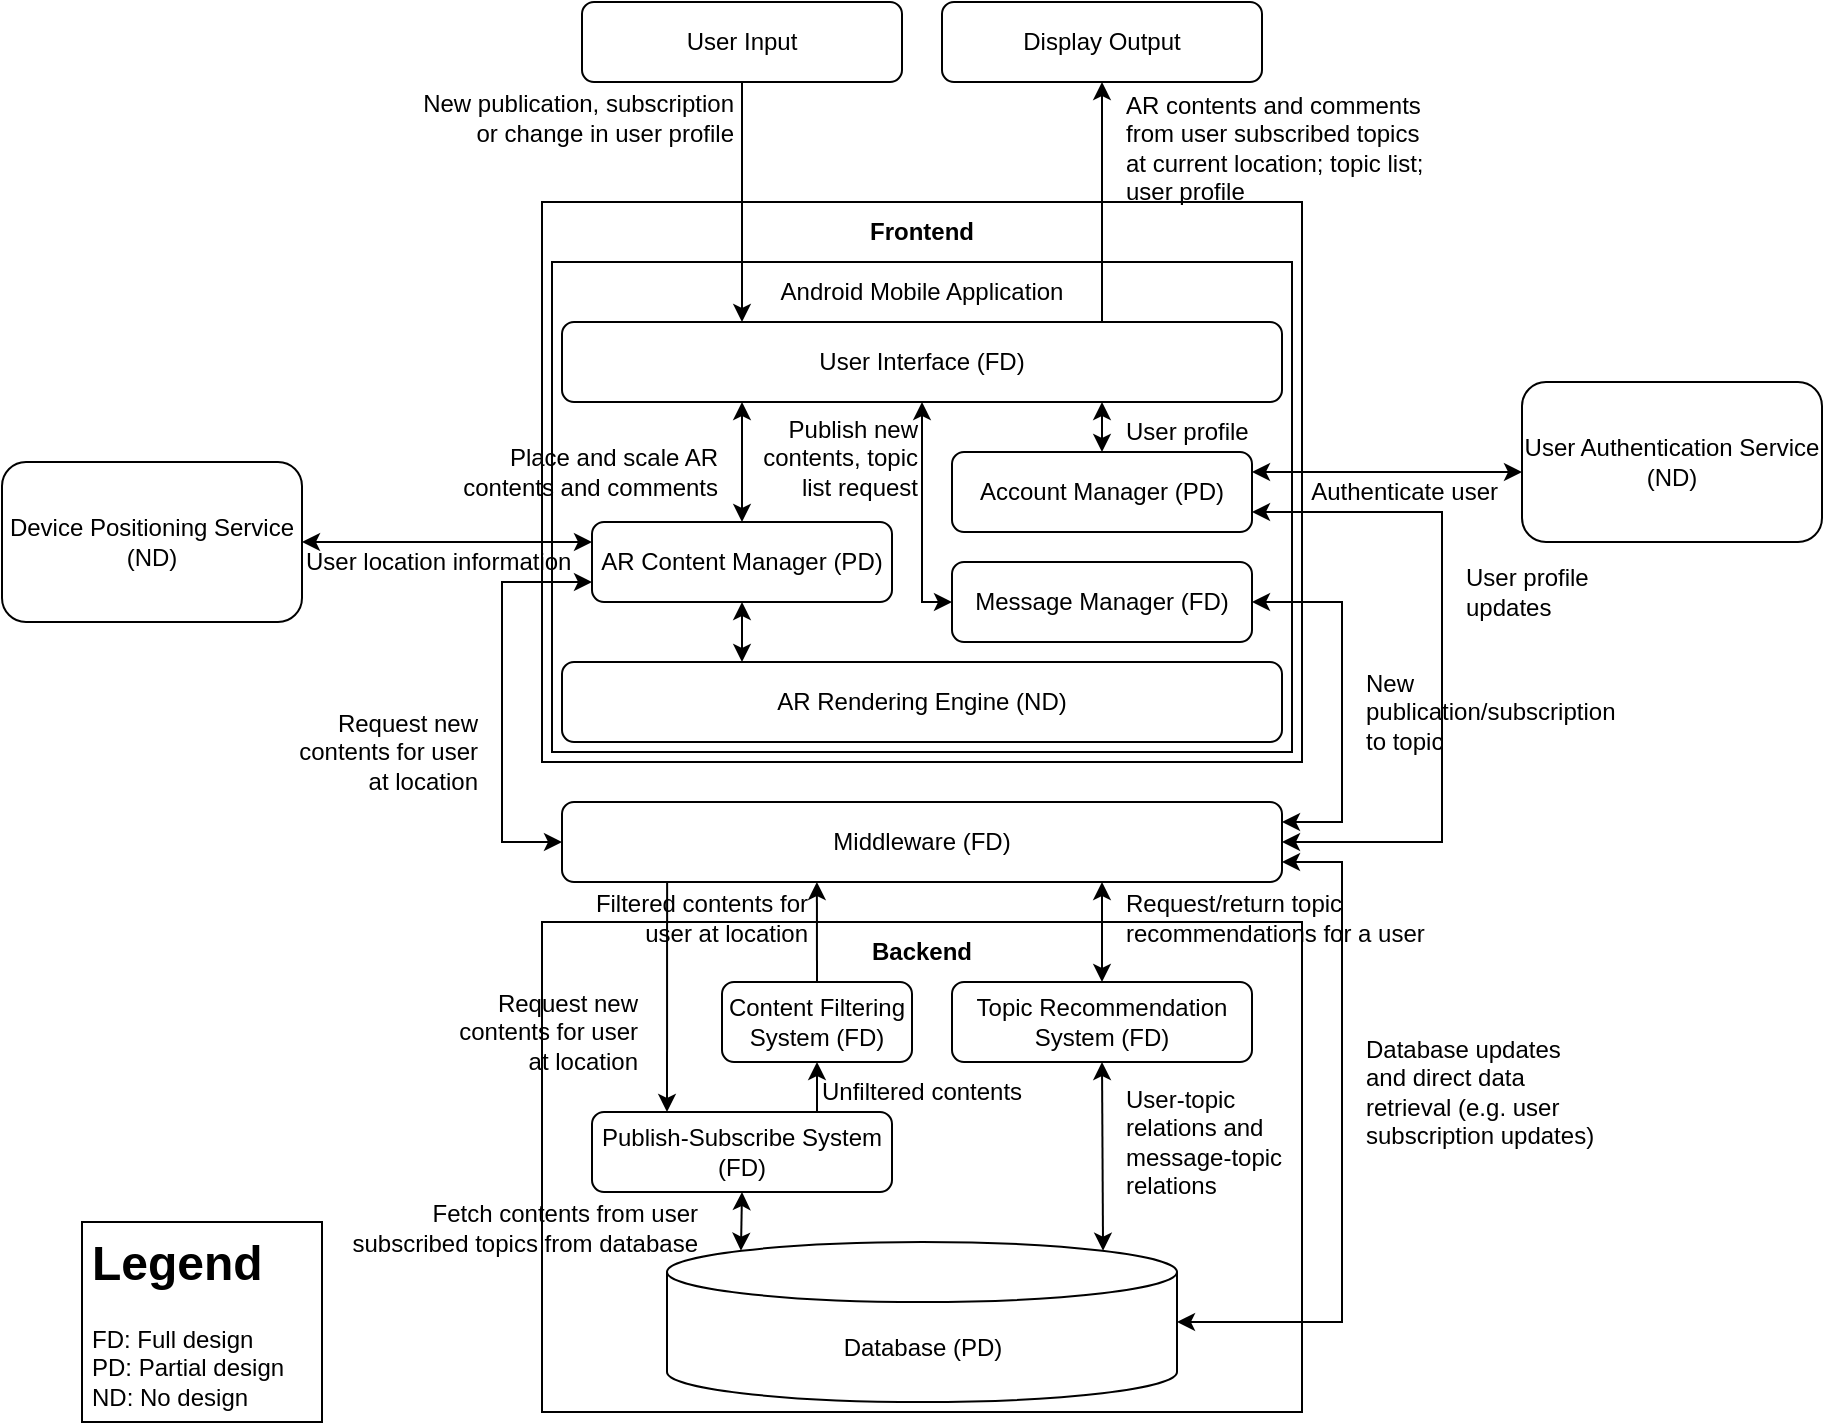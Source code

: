 <mxfile version="20.0.3" type="device"><diagram id="nxgbNoaj4WDCexIfF0hr" name="Page-1"><mxGraphModel dx="2111" dy="1815" grid="1" gridSize="10" guides="1" tooltips="1" connect="1" arrows="1" fold="1" page="1" pageScale="1" pageWidth="850" pageHeight="1100" math="0" shadow="0"><root><mxCell id="0"/><mxCell id="1" parent="0"/><mxCell id="a8CHNs-KdCM6dbwCj0v3-1" value="" style="rounded=0;whiteSpace=wrap;html=1;" parent="1" vertex="1"><mxGeometry x="260" y="30" width="380" height="280" as="geometry"/></mxCell><mxCell id="a8CHNs-KdCM6dbwCj0v3-2" value="" style="rounded=0;whiteSpace=wrap;html=1;" parent="1" vertex="1"><mxGeometry x="265" y="60" width="370" height="245" as="geometry"/></mxCell><mxCell id="a8CHNs-KdCM6dbwCj0v3-3" value="Android Mobile Application" style="text;html=1;strokeColor=none;fillColor=none;align=center;verticalAlign=middle;whiteSpace=wrap;rounded=0;" parent="1" vertex="1"><mxGeometry x="260" y="60" width="380" height="30" as="geometry"/></mxCell><mxCell id="a8CHNs-KdCM6dbwCj0v3-4" value="&lt;b&gt;Frontend&lt;/b&gt;" style="text;html=1;strokeColor=none;fillColor=none;align=center;verticalAlign=middle;whiteSpace=wrap;rounded=0;" parent="1" vertex="1"><mxGeometry x="260" y="30" width="380" height="30" as="geometry"/></mxCell><mxCell id="a8CHNs-KdCM6dbwCj0v3-5" value="" style="rounded=0;whiteSpace=wrap;html=1;" parent="1" vertex="1"><mxGeometry x="260" y="390" width="380" height="245" as="geometry"/></mxCell><mxCell id="a8CHNs-KdCM6dbwCj0v3-6" value="User Interface (FD)" style="rounded=1;whiteSpace=wrap;html=1;" parent="1" vertex="1"><mxGeometry x="270" y="90" width="360" height="40" as="geometry"/></mxCell><mxCell id="a8CHNs-KdCM6dbwCj0v3-7" value="AR Content Manager (PD)" style="rounded=1;whiteSpace=wrap;html=1;" parent="1" vertex="1"><mxGeometry x="285" y="190" width="150" height="40" as="geometry"/></mxCell><mxCell id="a8CHNs-KdCM6dbwCj0v3-8" value="AR Rendering Engine (ND)" style="rounded=1;whiteSpace=wrap;html=1;" parent="1" vertex="1"><mxGeometry x="270" y="260" width="360" height="40" as="geometry"/></mxCell><mxCell id="a8CHNs-KdCM6dbwCj0v3-9" value="&lt;b&gt;Backend&lt;/b&gt;" style="text;html=1;strokeColor=none;fillColor=none;align=center;verticalAlign=middle;whiteSpace=wrap;rounded=0;" parent="1" vertex="1"><mxGeometry x="260" y="390" width="380" height="30" as="geometry"/></mxCell><mxCell id="a8CHNs-KdCM6dbwCj0v3-10" value="Database (PD)" style="shape=cylinder3;whiteSpace=wrap;html=1;boundedLbl=1;backgroundOutline=1;size=15;" parent="1" vertex="1"><mxGeometry x="322.5" y="550" width="255" height="80" as="geometry"/></mxCell><mxCell id="a8CHNs-KdCM6dbwCj0v3-11" value="Topic Recommendation System (FD)" style="rounded=1;whiteSpace=wrap;html=1;" parent="1" vertex="1"><mxGeometry x="465" y="420" width="150" height="40" as="geometry"/></mxCell><mxCell id="a8CHNs-KdCM6dbwCj0v3-12" value="Publish-Subscribe System (FD)" style="rounded=1;whiteSpace=wrap;html=1;" parent="1" vertex="1"><mxGeometry x="285" y="485" width="150" height="40" as="geometry"/></mxCell><mxCell id="a8CHNs-KdCM6dbwCj0v3-13" value="Content Filtering System (FD)" style="rounded=1;whiteSpace=wrap;html=1;" parent="1" vertex="1"><mxGeometry x="350" y="420" width="95" height="40" as="geometry"/></mxCell><mxCell id="a8CHNs-KdCM6dbwCj0v3-14" value="Account Manager (PD)" style="rounded=1;whiteSpace=wrap;html=1;strokeWidth=1;" parent="1" vertex="1"><mxGeometry x="465" y="155" width="150" height="40" as="geometry"/></mxCell><mxCell id="a8CHNs-KdCM6dbwCj0v3-15" value="User Input" style="rounded=1;whiteSpace=wrap;html=1;" parent="1" vertex="1"><mxGeometry x="280" y="-70" width="160" height="40" as="geometry"/></mxCell><mxCell id="a8CHNs-KdCM6dbwCj0v3-16" value="Display Output" style="rounded=1;whiteSpace=wrap;html=1;" parent="1" vertex="1"><mxGeometry x="460" y="-70" width="160" height="40" as="geometry"/></mxCell><mxCell id="a8CHNs-KdCM6dbwCj0v3-17" value="" style="endArrow=classic;html=1;rounded=0;exitX=0.5;exitY=1;exitDx=0;exitDy=0;entryX=0.25;entryY=0;entryDx=0;entryDy=0;" parent="1" source="a8CHNs-KdCM6dbwCj0v3-15" target="a8CHNs-KdCM6dbwCj0v3-6" edge="1"><mxGeometry width="50" height="50" relative="1" as="geometry"><mxPoint x="580" y="405" as="sourcePoint"/><mxPoint x="790" y="225" as="targetPoint"/></mxGeometry></mxCell><mxCell id="a8CHNs-KdCM6dbwCj0v3-18" value="" style="endArrow=classic;startArrow=classic;html=1;rounded=0;exitX=0.5;exitY=0;exitDx=0;exitDy=0;entryX=0.75;entryY=1;entryDx=0;entryDy=0;" parent="1" source="a8CHNs-KdCM6dbwCj0v3-14" target="a8CHNs-KdCM6dbwCj0v3-6" edge="1"><mxGeometry width="50" height="50" relative="1" as="geometry"><mxPoint x="480" y="355" as="sourcePoint"/><mxPoint x="530" y="305" as="targetPoint"/></mxGeometry></mxCell><mxCell id="a8CHNs-KdCM6dbwCj0v3-19" value="" style="endArrow=classic;startArrow=classic;html=1;rounded=0;exitX=0.5;exitY=0;exitDx=0;exitDy=0;entryX=0.25;entryY=1;entryDx=0;entryDy=0;" parent="1" source="a8CHNs-KdCM6dbwCj0v3-7" target="a8CHNs-KdCM6dbwCj0v3-6" edge="1"><mxGeometry width="50" height="50" relative="1" as="geometry"><mxPoint x="480" y="355" as="sourcePoint"/><mxPoint x="530" y="305" as="targetPoint"/></mxGeometry></mxCell><mxCell id="a8CHNs-KdCM6dbwCj0v3-20" value="" style="endArrow=classic;startArrow=classic;html=1;rounded=0;exitX=0.5;exitY=1;exitDx=0;exitDy=0;entryX=0.25;entryY=0;entryDx=0;entryDy=0;" parent="1" source="a8CHNs-KdCM6dbwCj0v3-7" target="a8CHNs-KdCM6dbwCj0v3-8" edge="1"><mxGeometry width="50" height="50" relative="1" as="geometry"><mxPoint x="355" y="240" as="sourcePoint"/><mxPoint x="525" y="340" as="targetPoint"/></mxGeometry></mxCell><mxCell id="a8CHNs-KdCM6dbwCj0v3-21" value="" style="endArrow=classic;html=1;rounded=0;entryX=0.5;entryY=1;entryDx=0;entryDy=0;exitX=0.75;exitY=0;exitDx=0;exitDy=0;" parent="1" source="a8CHNs-KdCM6dbwCj0v3-6" target="a8CHNs-KdCM6dbwCj0v3-16" edge="1"><mxGeometry width="50" height="50" relative="1" as="geometry"><mxPoint x="670" y="170" as="sourcePoint"/><mxPoint x="530" y="305" as="targetPoint"/></mxGeometry></mxCell><mxCell id="a8CHNs-KdCM6dbwCj0v3-22" value="Middleware (FD)" style="rounded=1;whiteSpace=wrap;html=1;strokeWidth=1;" parent="1" vertex="1"><mxGeometry x="270" y="330" width="360" height="40" as="geometry"/></mxCell><mxCell id="a8CHNs-KdCM6dbwCj0v3-23" value="" style="endArrow=classic;startArrow=classic;html=1;rounded=0;entryX=0.75;entryY=1;entryDx=0;entryDy=0;exitX=0.5;exitY=0;exitDx=0;exitDy=0;" parent="1" source="a8CHNs-KdCM6dbwCj0v3-11" target="a8CHNs-KdCM6dbwCj0v3-22" edge="1"><mxGeometry width="50" height="50" relative="1" as="geometry"><mxPoint x="370" y="670" as="sourcePoint"/><mxPoint x="420" y="620" as="targetPoint"/></mxGeometry></mxCell><mxCell id="a8CHNs-KdCM6dbwCj0v3-24" value="" style="endArrow=classic;startArrow=classic;html=1;rounded=0;exitX=0.5;exitY=1;exitDx=0;exitDy=0;entryX=0.145;entryY=0;entryDx=0;entryDy=4.35;entryPerimeter=0;" parent="1" source="a8CHNs-KdCM6dbwCj0v3-12" target="a8CHNs-KdCM6dbwCj0v3-10" edge="1"><mxGeometry width="50" height="50" relative="1" as="geometry"><mxPoint x="370" y="650" as="sourcePoint"/><mxPoint x="420" y="600" as="targetPoint"/></mxGeometry></mxCell><mxCell id="a8CHNs-KdCM6dbwCj0v3-25" value="" style="endArrow=classic;startArrow=classic;html=1;rounded=0;exitX=0.5;exitY=1;exitDx=0;exitDy=0;entryX=0.855;entryY=0;entryDx=0;entryDy=4.35;entryPerimeter=0;" parent="1" source="a8CHNs-KdCM6dbwCj0v3-11" target="a8CHNs-KdCM6dbwCj0v3-10" edge="1"><mxGeometry width="50" height="50" relative="1" as="geometry"><mxPoint x="370" y="650" as="sourcePoint"/><mxPoint x="420" y="600" as="targetPoint"/></mxGeometry></mxCell><mxCell id="a8CHNs-KdCM6dbwCj0v3-26" value="" style="endArrow=classic;startArrow=classic;html=1;rounded=0;exitX=1;exitY=0.5;exitDx=0;exitDy=0;entryX=1;entryY=0.75;entryDx=0;entryDy=0;" parent="1" source="a8CHNs-KdCM6dbwCj0v3-22" target="a8CHNs-KdCM6dbwCj0v3-14" edge="1"><mxGeometry width="50" height="50" relative="1" as="geometry"><mxPoint x="620" y="475" as="sourcePoint"/><mxPoint x="670" y="425" as="targetPoint"/><Array as="points"><mxPoint x="710" y="350"/><mxPoint x="710" y="185"/></Array></mxGeometry></mxCell><mxCell id="a8CHNs-KdCM6dbwCj0v3-27" value="" style="endArrow=classic;startArrow=classic;html=1;rounded=0;entryX=0;entryY=0.5;entryDx=0;entryDy=0;exitX=0;exitY=0.75;exitDx=0;exitDy=0;" parent="1" source="a8CHNs-KdCM6dbwCj0v3-7" target="a8CHNs-KdCM6dbwCj0v3-22" edge="1"><mxGeometry width="50" height="50" relative="1" as="geometry"><mxPoint x="235" y="170" as="sourcePoint"/><mxPoint x="675" y="390" as="targetPoint"/><Array as="points"><mxPoint x="240" y="220"/><mxPoint x="240" y="350"/></Array></mxGeometry></mxCell><mxCell id="a8CHNs-KdCM6dbwCj0v3-28" value="User Authentication Service (ND)" style="rounded=1;whiteSpace=wrap;html=1;strokeWidth=1;" parent="1" vertex="1"><mxGeometry x="750" y="120" width="150" height="80" as="geometry"/></mxCell><mxCell id="a8CHNs-KdCM6dbwCj0v3-29" value="Device Positioning Service (ND)" style="rounded=1;whiteSpace=wrap;html=1;strokeWidth=1;" parent="1" vertex="1"><mxGeometry x="-10" y="160" width="150" height="80" as="geometry"/></mxCell><mxCell id="a8CHNs-KdCM6dbwCj0v3-30" value="" style="endArrow=classic;startArrow=classic;html=1;rounded=0;exitX=1;exitY=0.25;exitDx=0;exitDy=0;" parent="1" source="a8CHNs-KdCM6dbwCj0v3-14" edge="1"><mxGeometry width="50" height="50" relative="1" as="geometry"><mxPoint x="725" y="290" as="sourcePoint"/><mxPoint x="750" y="165" as="targetPoint"/><Array as="points"><mxPoint x="720" y="165"/></Array></mxGeometry></mxCell><mxCell id="a8CHNs-KdCM6dbwCj0v3-31" value="" style="endArrow=classic;startArrow=classic;html=1;rounded=0;exitX=1;exitY=0.5;exitDx=0;exitDy=0;entryX=0;entryY=0.25;entryDx=0;entryDy=0;" parent="1" source="a8CHNs-KdCM6dbwCj0v3-29" target="a8CHNs-KdCM6dbwCj0v3-7" edge="1"><mxGeometry width="50" height="50" relative="1" as="geometry"><mxPoint x="425" y="460" as="sourcePoint"/><mxPoint x="475" y="410" as="targetPoint"/></mxGeometry></mxCell><mxCell id="a8CHNs-KdCM6dbwCj0v3-32" value="" style="rounded=0;whiteSpace=wrap;html=1;strokeWidth=1;" parent="1" vertex="1"><mxGeometry x="30" y="540" width="120" height="100" as="geometry"/></mxCell><mxCell id="a8CHNs-KdCM6dbwCj0v3-33" value="&lt;h1&gt;Legend&lt;/h1&gt;&lt;div&gt;FD: Full design&lt;/div&gt;&lt;div&gt;PD: Partial design&lt;/div&gt;&lt;div&gt;ND: No design&lt;/div&gt;" style="text;html=1;strokeColor=none;fillColor=none;spacing=5;spacingTop=-20;whiteSpace=wrap;overflow=hidden;rounded=0;verticalAlign=bottom;" parent="1" vertex="1"><mxGeometry x="30" y="540" width="120" height="100" as="geometry"/></mxCell><mxCell id="a8CHNs-KdCM6dbwCj0v3-34" value="" style="endArrow=classic;html=1;rounded=0;exitX=0.75;exitY=0;exitDx=0;exitDy=0;entryX=0.5;entryY=1;entryDx=0;entryDy=0;" parent="1" source="a8CHNs-KdCM6dbwCj0v3-12" target="a8CHNs-KdCM6dbwCj0v3-13" edge="1"><mxGeometry width="50" height="50" relative="1" as="geometry"><mxPoint x="560" y="365" as="sourcePoint"/><mxPoint x="610" y="315" as="targetPoint"/></mxGeometry></mxCell><mxCell id="a8CHNs-KdCM6dbwCj0v3-35" value="" style="endArrow=classic;html=1;rounded=0;exitX=0.5;exitY=0;exitDx=0;exitDy=0;entryX=0.354;entryY=1;entryDx=0;entryDy=0;entryPerimeter=0;" parent="1" source="a8CHNs-KdCM6dbwCj0v3-13" target="a8CHNs-KdCM6dbwCj0v3-22" edge="1"><mxGeometry width="50" height="50" relative="1" as="geometry"><mxPoint x="560" y="395" as="sourcePoint"/><mxPoint x="400" y="410" as="targetPoint"/></mxGeometry></mxCell><mxCell id="a8CHNs-KdCM6dbwCj0v3-36" value="" style="endArrow=classic;html=1;rounded=0;entryX=0.25;entryY=0;entryDx=0;entryDy=0;exitX=0.146;exitY=1;exitDx=0;exitDy=0;exitPerimeter=0;" parent="1" source="a8CHNs-KdCM6dbwCj0v3-22" target="a8CHNs-KdCM6dbwCj0v3-12" edge="1"><mxGeometry width="50" height="50" relative="1" as="geometry"><mxPoint x="210" y="435" as="sourcePoint"/><mxPoint x="610" y="345" as="targetPoint"/></mxGeometry></mxCell><mxCell id="a8CHNs-KdCM6dbwCj0v3-37" value="" style="endArrow=classic;startArrow=classic;html=1;rounded=0;exitX=1;exitY=0.75;exitDx=0;exitDy=0;entryX=1;entryY=0.5;entryDx=0;entryDy=0;entryPerimeter=0;" parent="1" source="a8CHNs-KdCM6dbwCj0v3-22" target="a8CHNs-KdCM6dbwCj0v3-10" edge="1"><mxGeometry width="50" height="50" relative="1" as="geometry"><mxPoint x="540" y="390" as="sourcePoint"/><mxPoint x="590" y="340" as="targetPoint"/><Array as="points"><mxPoint x="660" y="360"/><mxPoint x="660" y="590"/></Array></mxGeometry></mxCell><mxCell id="skVq5exECIymmxbHBTV5-2" value="Request new contents for user at location" style="rounded=0;whiteSpace=wrap;html=1;align=right;strokeColor=none;fillColor=none;" vertex="1" parent="1"><mxGeometry x="210" y="420" width="100" height="50" as="geometry"/></mxCell><mxCell id="skVq5exECIymmxbHBTV5-3" value="Fetch contents from user subscribed topics from database" style="rounded=0;whiteSpace=wrap;html=1;align=right;strokeColor=none;fillColor=none;" vertex="1" parent="1"><mxGeometry x="150" y="540" width="190" height="5" as="geometry"/></mxCell><mxCell id="skVq5exECIymmxbHBTV5-4" value="Database updates and direct data retrieval (e.g. user subscription updates)" style="rounded=0;whiteSpace=wrap;html=1;align=left;strokeColor=none;fillColor=none;" vertex="1" parent="1"><mxGeometry x="670" y="440" width="120" height="70" as="geometry"/></mxCell><mxCell id="skVq5exECIymmxbHBTV5-5" value="User-topic relations and message-topic relations" style="rounded=0;whiteSpace=wrap;html=1;align=left;strokeColor=none;fillColor=none;" vertex="1" parent="1"><mxGeometry x="550" y="470" width="90" height="60" as="geometry"/></mxCell><mxCell id="skVq5exECIymmxbHBTV5-6" value="Filtered contents for user at location" style="rounded=0;whiteSpace=wrap;html=1;align=right;strokeColor=none;fillColor=none;" vertex="1" parent="1"><mxGeometry x="270" y="362.5" width="125" height="50" as="geometry"/></mxCell><mxCell id="skVq5exECIymmxbHBTV5-7" value="Request/return topic recommendations for a user" style="rounded=0;whiteSpace=wrap;html=1;align=left;strokeColor=none;fillColor=none;" vertex="1" parent="1"><mxGeometry x="550" y="360" width="180" height="55" as="geometry"/></mxCell><mxCell id="skVq5exECIymmxbHBTV5-8" value="User profile updates" style="rounded=0;whiteSpace=wrap;html=1;align=left;strokeColor=none;fillColor=none;" vertex="1" parent="1"><mxGeometry x="720" y="190" width="90" height="70" as="geometry"/></mxCell><mxCell id="skVq5exECIymmxbHBTV5-9" value="Request new contents for user at location" style="rounded=0;whiteSpace=wrap;html=1;align=right;strokeColor=none;fillColor=none;" vertex="1" parent="1"><mxGeometry x="130" y="280" width="100" height="50" as="geometry"/></mxCell><mxCell id="skVq5exECIymmxbHBTV5-10" value="Place and scale AR contents and comments" style="rounded=0;whiteSpace=wrap;html=1;align=right;strokeColor=none;fillColor=none;" vertex="1" parent="1"><mxGeometry x="200" y="150" width="150" height="30" as="geometry"/></mxCell><mxCell id="skVq5exECIymmxbHBTV5-11" value="Authenticate user" style="rounded=0;whiteSpace=wrap;html=1;align=right;strokeColor=none;fillColor=none;" vertex="1" parent="1"><mxGeometry x="640" y="150" width="100" height="50" as="geometry"/></mxCell><mxCell id="skVq5exECIymmxbHBTV5-12" value="New publication, subscription or change in user profile" style="rounded=0;whiteSpace=wrap;html=1;align=right;strokeColor=none;fillColor=none;" vertex="1" parent="1"><mxGeometry x="192.5" y="-40" width="165" height="55" as="geometry"/></mxCell><mxCell id="skVq5exECIymmxbHBTV5-13" value="User location information" style="rounded=0;whiteSpace=wrap;html=1;align=left;strokeColor=none;fillColor=none;" vertex="1" parent="1"><mxGeometry x="140" y="192.5" width="160" height="35" as="geometry"/></mxCell><mxCell id="skVq5exECIymmxbHBTV5-14" value="User profile" style="rounded=0;whiteSpace=wrap;html=1;align=left;strokeColor=none;fillColor=none;" vertex="1" parent="1"><mxGeometry x="550" y="130" width="150" height="30" as="geometry"/></mxCell><mxCell id="skVq5exECIymmxbHBTV5-15" value="Message Manager (FD)" style="rounded=1;whiteSpace=wrap;html=1;strokeWidth=1;" vertex="1" parent="1"><mxGeometry x="465" y="210" width="150" height="40" as="geometry"/></mxCell><mxCell id="skVq5exECIymmxbHBTV5-16" value="" style="endArrow=classic;startArrow=classic;html=1;rounded=0;entryX=1;entryY=0.5;entryDx=0;entryDy=0;" edge="1" parent="1" target="skVq5exECIymmxbHBTV5-15"><mxGeometry width="50" height="50" relative="1" as="geometry"><mxPoint x="630" y="340" as="sourcePoint"/><mxPoint x="690" y="230" as="targetPoint"/><Array as="points"><mxPoint x="660" y="340"/><mxPoint x="660" y="230"/></Array></mxGeometry></mxCell><mxCell id="skVq5exECIymmxbHBTV5-19" value="New publication/subscription to topic" style="rounded=0;whiteSpace=wrap;html=1;align=left;strokeColor=none;fillColor=none;" vertex="1" parent="1"><mxGeometry x="670" y="250" width="95" height="70" as="geometry"/></mxCell><mxCell id="skVq5exECIymmxbHBTV5-21" value="AR contents and comments from user subscribed topics at current location; topic list; user profile" style="rounded=0;whiteSpace=wrap;html=1;align=left;strokeColor=none;fillColor=none;" vertex="1" parent="1"><mxGeometry x="550" y="-25" width="157.5" height="55" as="geometry"/></mxCell><mxCell id="skVq5exECIymmxbHBTV5-23" value="" style="endArrow=classic;startArrow=classic;html=1;rounded=0;exitX=0;exitY=0.5;exitDx=0;exitDy=0;" edge="1" parent="1" source="skVq5exECIymmxbHBTV5-15" target="a8CHNs-KdCM6dbwCj0v3-6"><mxGeometry width="50" height="50" relative="1" as="geometry"><mxPoint x="410" y="230" as="sourcePoint"/><mxPoint x="460" y="180" as="targetPoint"/><Array as="points"><mxPoint x="450" y="230"/></Array></mxGeometry></mxCell><mxCell id="skVq5exECIymmxbHBTV5-25" value="Publish new contents, topic list request" style="rounded=0;whiteSpace=wrap;html=1;align=right;strokeColor=none;fillColor=none;" vertex="1" parent="1"><mxGeometry x="360" y="145" width="90" height="25" as="geometry"/></mxCell><mxCell id="skVq5exECIymmxbHBTV5-26" value="Unfiltered contents" style="rounded=0;whiteSpace=wrap;html=1;align=left;strokeColor=none;fillColor=none;" vertex="1" parent="1"><mxGeometry x="397.5" y="453.75" width="152.5" height="42.5" as="geometry"/></mxCell></root></mxGraphModel></diagram></mxfile>